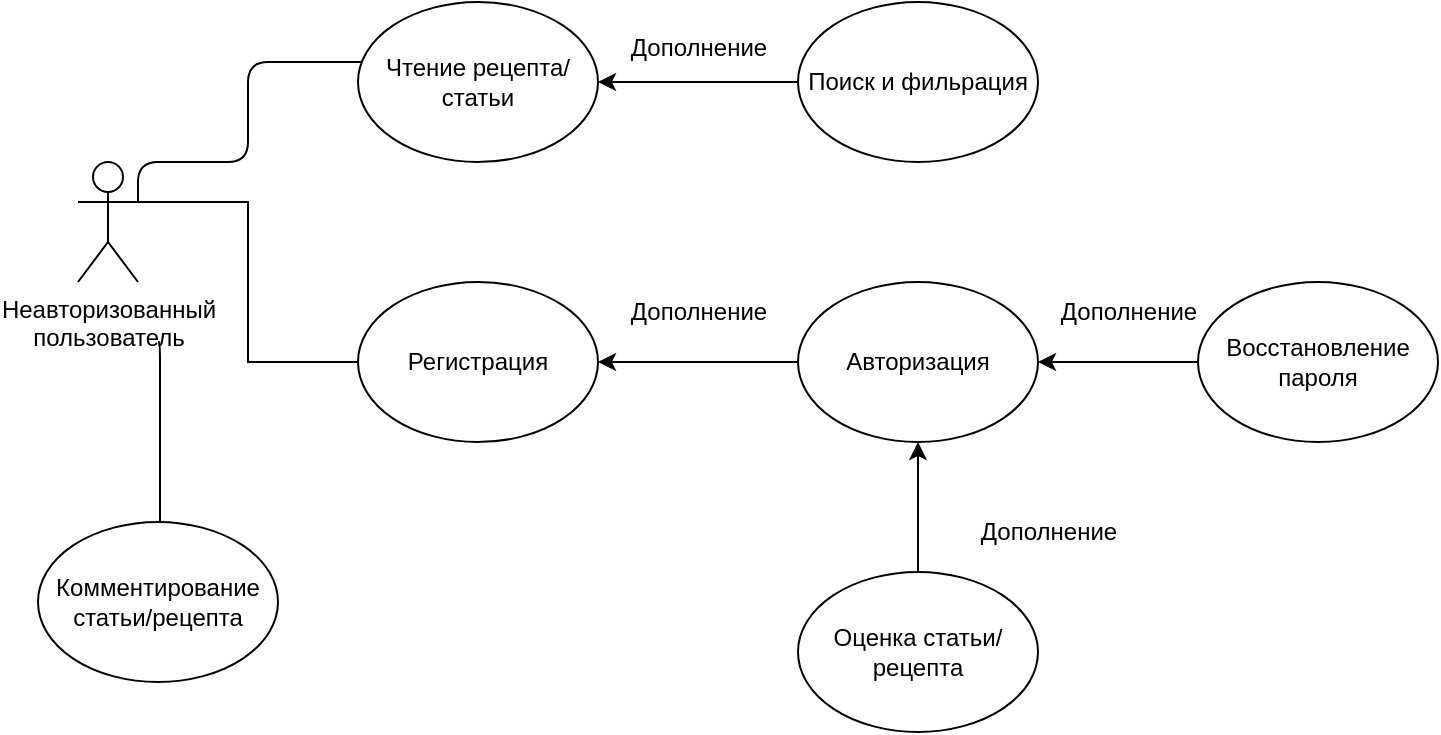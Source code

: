<mxfile version="26.0.14">
  <diagram name="Page-1" id="HlY9NP5n5z03xmbmRGF0">
    <mxGraphModel dx="2056" dy="718" grid="1" gridSize="10" guides="1" tooltips="1" connect="1" arrows="1" fold="1" page="1" pageScale="1" pageWidth="827" pageHeight="1169" math="0" shadow="0">
      <root>
        <mxCell id="0" />
        <mxCell id="1" parent="0" />
        <mxCell id="sI_AmpI1C_WUdq5VHhW1-1" value="Неавторизованный&lt;br&gt;&lt;div&gt;пользователь&lt;/div&gt;" style="shape=umlActor;verticalLabelPosition=bottom;verticalAlign=top;html=1;outlineConnect=0;" parent="1" vertex="1">
          <mxGeometry x="30" y="300" width="30" height="60" as="geometry" />
        </mxCell>
        <mxCell id="sI_AmpI1C_WUdq5VHhW1-2" value="Чтение рецепта/статьи" style="ellipse;whiteSpace=wrap;html=1;" parent="1" vertex="1">
          <mxGeometry x="170" y="220" width="120" height="80" as="geometry" />
        </mxCell>
        <mxCell id="sI_AmpI1C_WUdq5VHhW1-3" style="edgeStyle=orthogonalEdgeStyle;rounded=1;orthogonalLoop=1;jettySize=auto;html=1;entryX=1;entryY=0.333;entryDx=0;entryDy=0;entryPerimeter=0;curved=0;strokeColor=default;endArrow=none;startFill=0;" parent="1" source="sI_AmpI1C_WUdq5VHhW1-2" target="sI_AmpI1C_WUdq5VHhW1-1" edge="1">
          <mxGeometry relative="1" as="geometry">
            <Array as="points">
              <mxPoint x="115" y="250" />
              <mxPoint x="115" y="300" />
              <mxPoint x="60" y="300" />
            </Array>
          </mxGeometry>
        </mxCell>
        <mxCell id="sI_AmpI1C_WUdq5VHhW1-4" value="Регистрация" style="ellipse;whiteSpace=wrap;html=1;" parent="1" vertex="1">
          <mxGeometry x="170" y="360" width="120" height="80" as="geometry" />
        </mxCell>
        <mxCell id="sI_AmpI1C_WUdq5VHhW1-5" style="edgeStyle=orthogonalEdgeStyle;rounded=0;orthogonalLoop=1;jettySize=auto;html=1;entryX=1;entryY=0.333;entryDx=0;entryDy=0;entryPerimeter=0;endArrow=none;startFill=0;" parent="1" source="sI_AmpI1C_WUdq5VHhW1-4" target="sI_AmpI1C_WUdq5VHhW1-1" edge="1">
          <mxGeometry relative="1" as="geometry" />
        </mxCell>
        <mxCell id="sI_AmpI1C_WUdq5VHhW1-7" style="edgeStyle=orthogonalEdgeStyle;rounded=0;orthogonalLoop=1;jettySize=auto;html=1;entryX=1;entryY=0.5;entryDx=0;entryDy=0;endArrow=classic;startFill=0;endFill=1;" parent="1" source="sI_AmpI1C_WUdq5VHhW1-6" target="sI_AmpI1C_WUdq5VHhW1-2" edge="1">
          <mxGeometry relative="1" as="geometry" />
        </mxCell>
        <mxCell id="sI_AmpI1C_WUdq5VHhW1-6" value="Поиск и фильрация" style="ellipse;whiteSpace=wrap;html=1;" parent="1" vertex="1">
          <mxGeometry x="390" y="220" width="120" height="80" as="geometry" />
        </mxCell>
        <mxCell id="sI_AmpI1C_WUdq5VHhW1-9" value="Дополнение" style="text;html=1;align=center;verticalAlign=middle;resizable=0;points=[];autosize=1;strokeColor=none;fillColor=none;" parent="1" vertex="1">
          <mxGeometry x="295" y="228" width="90" height="30" as="geometry" />
        </mxCell>
        <mxCell id="sI_AmpI1C_WUdq5VHhW1-11" style="edgeStyle=orthogonalEdgeStyle;rounded=0;orthogonalLoop=1;jettySize=auto;html=1;entryX=1;entryY=0.5;entryDx=0;entryDy=0;endArrow=classic;startFill=0;startArrow=none;endFill=1;" parent="1" source="sI_AmpI1C_WUdq5VHhW1-10" target="sI_AmpI1C_WUdq5VHhW1-4" edge="1">
          <mxGeometry relative="1" as="geometry" />
        </mxCell>
        <mxCell id="sI_AmpI1C_WUdq5VHhW1-10" value="Авторизация" style="ellipse;whiteSpace=wrap;html=1;" parent="1" vertex="1">
          <mxGeometry x="390" y="360" width="120" height="80" as="geometry" />
        </mxCell>
        <mxCell id="sI_AmpI1C_WUdq5VHhW1-12" value="Дополнение" style="text;html=1;align=center;verticalAlign=middle;resizable=0;points=[];autosize=1;strokeColor=none;fillColor=none;" parent="1" vertex="1">
          <mxGeometry x="295" y="360" width="90" height="30" as="geometry" />
        </mxCell>
        <mxCell id="sI_AmpI1C_WUdq5VHhW1-23" style="edgeStyle=orthogonalEdgeStyle;rounded=1;orthogonalLoop=1;jettySize=auto;html=1;curved=0;endArrow=none;startFill=0;" parent="1" source="sI_AmpI1C_WUdq5VHhW1-13" edge="1">
          <mxGeometry relative="1" as="geometry">
            <mxPoint x="70" y="390" as="targetPoint" />
            <Array as="points">
              <mxPoint x="71" y="510" />
            </Array>
          </mxGeometry>
        </mxCell>
        <mxCell id="sI_AmpI1C_WUdq5VHhW1-13" value="Комментирование статьи/рецепта" style="ellipse;whiteSpace=wrap;html=1;" parent="1" vertex="1">
          <mxGeometry x="10" y="480" width="120" height="80" as="geometry" />
        </mxCell>
        <mxCell id="sI_AmpI1C_WUdq5VHhW1-17" style="edgeStyle=orthogonalEdgeStyle;rounded=0;orthogonalLoop=1;jettySize=auto;html=1;" parent="1" source="sI_AmpI1C_WUdq5VHhW1-16" target="sI_AmpI1C_WUdq5VHhW1-10" edge="1">
          <mxGeometry relative="1" as="geometry" />
        </mxCell>
        <mxCell id="sI_AmpI1C_WUdq5VHhW1-16" value="Восстановление пароля" style="ellipse;whiteSpace=wrap;html=1;" parent="1" vertex="1">
          <mxGeometry x="590" y="360" width="120" height="80" as="geometry" />
        </mxCell>
        <mxCell id="sI_AmpI1C_WUdq5VHhW1-26" style="edgeStyle=orthogonalEdgeStyle;rounded=0;orthogonalLoop=1;jettySize=auto;html=1;entryX=0.5;entryY=1;entryDx=0;entryDy=0;" parent="1" source="sI_AmpI1C_WUdq5VHhW1-25" target="sI_AmpI1C_WUdq5VHhW1-10" edge="1">
          <mxGeometry relative="1" as="geometry" />
        </mxCell>
        <mxCell id="sI_AmpI1C_WUdq5VHhW1-25" value="Оценка статьи/рецепта" style="ellipse;whiteSpace=wrap;html=1;" parent="1" vertex="1">
          <mxGeometry x="390" y="505" width="120" height="80" as="geometry" />
        </mxCell>
        <mxCell id="sI_AmpI1C_WUdq5VHhW1-27" value="Дополнение" style="text;html=1;align=center;verticalAlign=middle;resizable=0;points=[];autosize=1;strokeColor=none;fillColor=none;" parent="1" vertex="1">
          <mxGeometry x="470" y="470" width="90" height="30" as="geometry" />
        </mxCell>
        <mxCell id="sI_AmpI1C_WUdq5VHhW1-28" value="Дополнение" style="text;html=1;align=center;verticalAlign=middle;resizable=0;points=[];autosize=1;strokeColor=none;fillColor=none;" parent="1" vertex="1">
          <mxGeometry x="510" y="360" width="90" height="30" as="geometry" />
        </mxCell>
      </root>
    </mxGraphModel>
  </diagram>
</mxfile>
